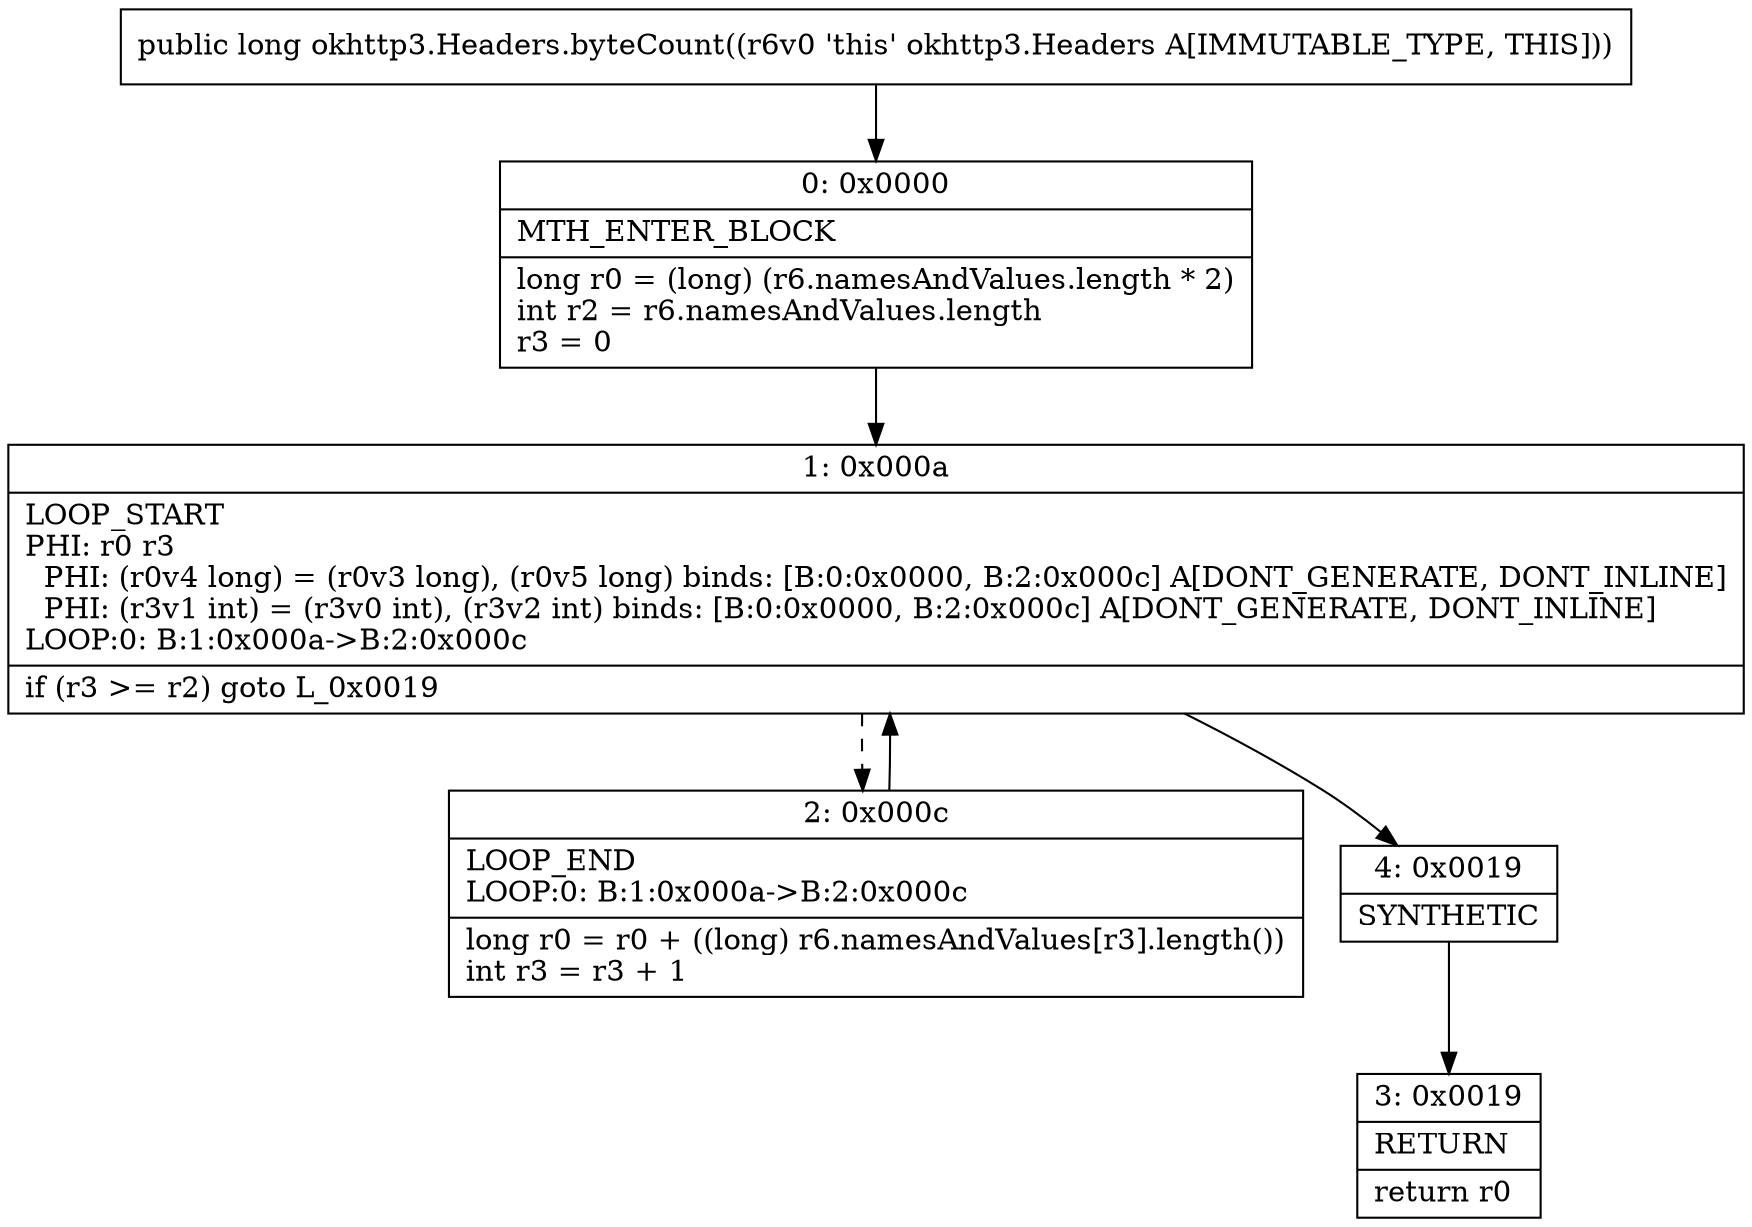 digraph "CFG forokhttp3.Headers.byteCount()J" {
Node_0 [shape=record,label="{0\:\ 0x0000|MTH_ENTER_BLOCK\l|long r0 = (long) (r6.namesAndValues.length * 2)\lint r2 = r6.namesAndValues.length\lr3 = 0\l}"];
Node_1 [shape=record,label="{1\:\ 0x000a|LOOP_START\lPHI: r0 r3 \l  PHI: (r0v4 long) = (r0v3 long), (r0v5 long) binds: [B:0:0x0000, B:2:0x000c] A[DONT_GENERATE, DONT_INLINE]\l  PHI: (r3v1 int) = (r3v0 int), (r3v2 int) binds: [B:0:0x0000, B:2:0x000c] A[DONT_GENERATE, DONT_INLINE]\lLOOP:0: B:1:0x000a\-\>B:2:0x000c\l|if (r3 \>= r2) goto L_0x0019\l}"];
Node_2 [shape=record,label="{2\:\ 0x000c|LOOP_END\lLOOP:0: B:1:0x000a\-\>B:2:0x000c\l|long r0 = r0 + ((long) r6.namesAndValues[r3].length())\lint r3 = r3 + 1\l}"];
Node_3 [shape=record,label="{3\:\ 0x0019|RETURN\l|return r0\l}"];
Node_4 [shape=record,label="{4\:\ 0x0019|SYNTHETIC\l}"];
MethodNode[shape=record,label="{public long okhttp3.Headers.byteCount((r6v0 'this' okhttp3.Headers A[IMMUTABLE_TYPE, THIS])) }"];
MethodNode -> Node_0;
Node_0 -> Node_1;
Node_1 -> Node_2[style=dashed];
Node_1 -> Node_4;
Node_2 -> Node_1;
Node_4 -> Node_3;
}

